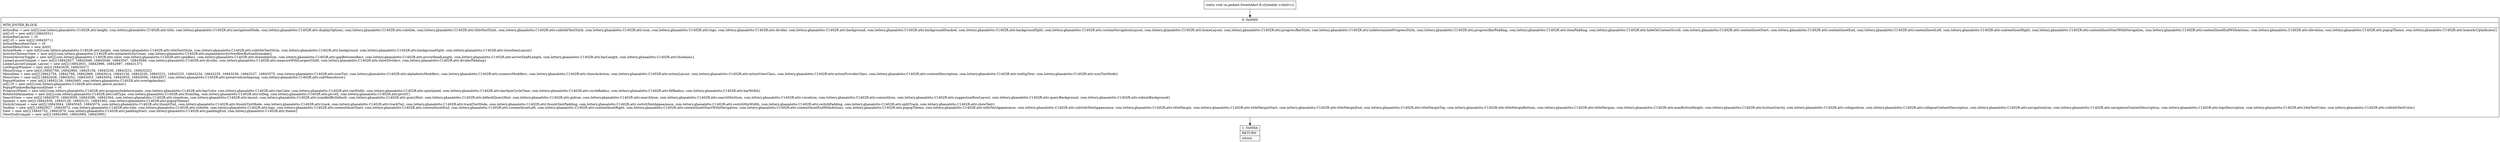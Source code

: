 digraph "CFG forcn.pedant.SweetAlert.R.styleable.\<clinit\>()V" {
Node_0 [shape=record,label="{0\:\ 0x0000|MTH_ENTER_BLOCK\l|ActionBar = new int[]\{com.lottery.ghanalotto.C1402R.attr.height, com.lottery.ghanalotto.C1402R.attr.title, com.lottery.ghanalotto.C1402R.attr.navigationMode, com.lottery.ghanalotto.C1402R.attr.displayOptions, com.lottery.ghanalotto.C1402R.attr.subtitle, com.lottery.ghanalotto.C1402R.attr.titleTextStyle, com.lottery.ghanalotto.C1402R.attr.subtitleTextStyle, com.lottery.ghanalotto.C1402R.attr.icon, com.lottery.ghanalotto.C1402R.attr.logo, com.lottery.ghanalotto.C1402R.attr.divider, com.lottery.ghanalotto.C1402R.attr.background, com.lottery.ghanalotto.C1402R.attr.backgroundStacked, com.lottery.ghanalotto.C1402R.attr.backgroundSplit, com.lottery.ghanalotto.C1402R.attr.customNavigationLayout, com.lottery.ghanalotto.C1402R.attr.homeLayout, com.lottery.ghanalotto.C1402R.attr.progressBarStyle, com.lottery.ghanalotto.C1402R.attr.indeterminateProgressStyle, com.lottery.ghanalotto.C1402R.attr.progressBarPadding, com.lottery.ghanalotto.C1402R.attr.itemPadding, com.lottery.ghanalotto.C1402R.attr.hideOnContentScroll, com.lottery.ghanalotto.C1402R.attr.contentInsetStart, com.lottery.ghanalotto.C1402R.attr.contentInsetEnd, com.lottery.ghanalotto.C1402R.attr.contentInsetLeft, com.lottery.ghanalotto.C1402R.attr.contentInsetRight, com.lottery.ghanalotto.C1402R.attr.contentInsetStartWithNavigation, com.lottery.ghanalotto.C1402R.attr.contentInsetEndWithActions, com.lottery.ghanalotto.C1402R.attr.elevation, com.lottery.ghanalotto.C1402R.attr.popupTheme, com.lottery.ghanalotto.C1402R.attr.homeAsUpIndicator\}\lint[] r0 = new int[]\{16842931\}\lActionBarLayout = r0\lint[] r0 = new int[]\{16843071\}\lActionMenuItemView = r0\lActionMenuView = new int[0]\lActionMode = new int[]\{com.lottery.ghanalotto.C1402R.attr.height, com.lottery.ghanalotto.C1402R.attr.titleTextStyle, com.lottery.ghanalotto.C1402R.attr.subtitleTextStyle, com.lottery.ghanalotto.C1402R.attr.background, com.lottery.ghanalotto.C1402R.attr.backgroundSplit, com.lottery.ghanalotto.C1402R.attr.closeItemLayout\}\lActivityChooserView = new int[]\{com.lottery.ghanalotto.C1402R.attr.initialActivityCount, com.lottery.ghanalotto.C1402R.attr.expandActivityOverflowButtonDrawable\}\lDrawerArrowToggle = new int[]\{com.lottery.ghanalotto.C1402R.attr.color, com.lottery.ghanalotto.C1402R.attr.spinBars, com.lottery.ghanalotto.C1402R.attr.drawableSize, com.lottery.ghanalotto.C1402R.attr.gapBetweenBars, com.lottery.ghanalotto.C1402R.attr.arrowHeadLength, com.lottery.ghanalotto.C1402R.attr.arrowShaftLength, com.lottery.ghanalotto.C1402R.attr.barLength, com.lottery.ghanalotto.C1402R.attr.thickness\}\lLinearLayoutCompat = new int[]\{16842927, 16842948, 16843046, 16843047, 16843048, com.lottery.ghanalotto.C1402R.attr.divider, com.lottery.ghanalotto.C1402R.attr.measureWithLargestChild, com.lottery.ghanalotto.C1402R.attr.showDividers, com.lottery.ghanalotto.C1402R.attr.dividerPadding\}\lLinearLayoutCompat_Layout = new int[]\{16842931, 16842996, 16842997, 16843137\}\lListPopupWindow = new int[]\{16843436, 16843437\}\lMenuGroup = new int[]\{16842766, 16842960, 16843156, 16843230, 16843231, 16843232\}\lMenuItem = new int[]\{16842754, 16842766, 16842960, 16843014, 16843156, 16843230, 16843231, 16843233, 16843234, 16843235, 16843236, 16843237, 16843375, com.lottery.ghanalotto.C1402R.attr.iconTint, com.lottery.ghanalotto.C1402R.attr.alphabeticModifiers, com.lottery.ghanalotto.C1402R.attr.numericModifiers, com.lottery.ghanalotto.C1402R.attr.showAsAction, com.lottery.ghanalotto.C1402R.attr.actionLayout, com.lottery.ghanalotto.C1402R.attr.actionViewClass, com.lottery.ghanalotto.C1402R.attr.actionProviderClass, com.lottery.ghanalotto.C1402R.attr.contentDescription, com.lottery.ghanalotto.C1402R.attr.tooltipText, com.lottery.ghanalotto.C1402R.attr.iconTintMode\}\lMenuView = new int[]\{16842926, 16843052, 16843053, 16843054, 16843055, 16843056, 16843057, com.lottery.ghanalotto.C1402R.attr.preserveIconSpacing, com.lottery.ghanalotto.C1402R.attr.subMenuArrow\}\lPopupWindow = new int[]\{16843126, 16843465, com.lottery.ghanalotto.C1402R.attr.overlapAnchor\}\lint[] r0 = new int[]\{com.lottery.ghanalotto.C1402R.attr.state_above_anchor\}\lPopupWindowBackgroundState = r0\lProgressWheel = new int[]\{com.lottery.ghanalotto.C1402R.attr.progressIndeterminate, com.lottery.ghanalotto.C1402R.attr.barColor, com.lottery.ghanalotto.C1402R.attr.rimColor, com.lottery.ghanalotto.C1402R.attr.rimWidth, com.lottery.ghanalotto.C1402R.attr.spinSpeed, com.lottery.ghanalotto.C1402R.attr.barSpinCycleTime, com.lottery.ghanalotto.C1402R.attr.circleRadius, com.lottery.ghanalotto.C1402R.attr.fillRadius, com.lottery.ghanalotto.C1402R.attr.barWidth\}\lRotate3dAnimation = new int[]\{com.lottery.ghanalotto.C1402R.attr.rollType, com.lottery.ghanalotto.C1402R.attr.fromDeg, com.lottery.ghanalotto.C1402R.attr.toDeg, com.lottery.ghanalotto.C1402R.attr.pivotX, com.lottery.ghanalotto.C1402R.attr.pivotY\}\lSearchView = new int[]\{16842970, 16843039, 16843296, 16843364, com.lottery.ghanalotto.C1402R.attr.closeIcon, com.lottery.ghanalotto.C1402R.attr.layout, com.lottery.ghanalotto.C1402R.attr.iconifiedByDefault, com.lottery.ghanalotto.C1402R.attr.queryHint, com.lottery.ghanalotto.C1402R.attr.defaultQueryHint, com.lottery.ghanalotto.C1402R.attr.goIcon, com.lottery.ghanalotto.C1402R.attr.searchIcon, com.lottery.ghanalotto.C1402R.attr.searchHintIcon, com.lottery.ghanalotto.C1402R.attr.voiceIcon, com.lottery.ghanalotto.C1402R.attr.commitIcon, com.lottery.ghanalotto.C1402R.attr.suggestionRowLayout, com.lottery.ghanalotto.C1402R.attr.queryBackground, com.lottery.ghanalotto.C1402R.attr.submitBackground\}\lSpinner = new int[]\{16842930, 16843126, 16843131, 16843362, com.lottery.ghanalotto.C1402R.attr.popupTheme\}\lSwitchCompat = new int[]\{16843044, 16843045, 16843074, com.lottery.ghanalotto.C1402R.attr.thumbTint, com.lottery.ghanalotto.C1402R.attr.thumbTintMode, com.lottery.ghanalotto.C1402R.attr.track, com.lottery.ghanalotto.C1402R.attr.trackTint, com.lottery.ghanalotto.C1402R.attr.trackTintMode, com.lottery.ghanalotto.C1402R.attr.thumbTextPadding, com.lottery.ghanalotto.C1402R.attr.switchTextAppearance, com.lottery.ghanalotto.C1402R.attr.switchMinWidth, com.lottery.ghanalotto.C1402R.attr.switchPadding, com.lottery.ghanalotto.C1402R.attr.splitTrack, com.lottery.ghanalotto.C1402R.attr.showText\}\lToolbar = new int[]\{16842927, 16843072, com.lottery.ghanalotto.C1402R.attr.title, com.lottery.ghanalotto.C1402R.attr.subtitle, com.lottery.ghanalotto.C1402R.attr.logo, com.lottery.ghanalotto.C1402R.attr.contentInsetStart, com.lottery.ghanalotto.C1402R.attr.contentInsetEnd, com.lottery.ghanalotto.C1402R.attr.contentInsetLeft, com.lottery.ghanalotto.C1402R.attr.contentInsetRight, com.lottery.ghanalotto.C1402R.attr.contentInsetStartWithNavigation, com.lottery.ghanalotto.C1402R.attr.contentInsetEndWithActions, com.lottery.ghanalotto.C1402R.attr.popupTheme, com.lottery.ghanalotto.C1402R.attr.titleTextAppearance, com.lottery.ghanalotto.C1402R.attr.subtitleTextAppearance, com.lottery.ghanalotto.C1402R.attr.titleMargin, com.lottery.ghanalotto.C1402R.attr.titleMarginStart, com.lottery.ghanalotto.C1402R.attr.titleMarginEnd, com.lottery.ghanalotto.C1402R.attr.titleMarginTop, com.lottery.ghanalotto.C1402R.attr.titleMarginBottom, com.lottery.ghanalotto.C1402R.attr.titleMargins, com.lottery.ghanalotto.C1402R.attr.maxButtonHeight, com.lottery.ghanalotto.C1402R.attr.buttonGravity, com.lottery.ghanalotto.C1402R.attr.collapseIcon, com.lottery.ghanalotto.C1402R.attr.collapseContentDescription, com.lottery.ghanalotto.C1402R.attr.navigationIcon, com.lottery.ghanalotto.C1402R.attr.navigationContentDescription, com.lottery.ghanalotto.C1402R.attr.logoDescription, com.lottery.ghanalotto.C1402R.attr.titleTextColor, com.lottery.ghanalotto.C1402R.attr.subtitleTextColor\}\lView = new int[]\{16842752, 16842970, com.lottery.ghanalotto.C1402R.attr.paddingStart, com.lottery.ghanalotto.C1402R.attr.paddingEnd, com.lottery.ghanalotto.C1402R.attr.theme\}\lViewStubCompat = new int[]\{16842960, 16842994, 16842995\}\l}"];
Node_1 [shape=record,label="{1\:\ 0x00bb|RETURN\l|return\l}"];
MethodNode[shape=record,label="{static void cn.pedant.SweetAlert.R.styleable.\<clinit\>() }"];
MethodNode -> Node_0;
Node_0 -> Node_1;
}

